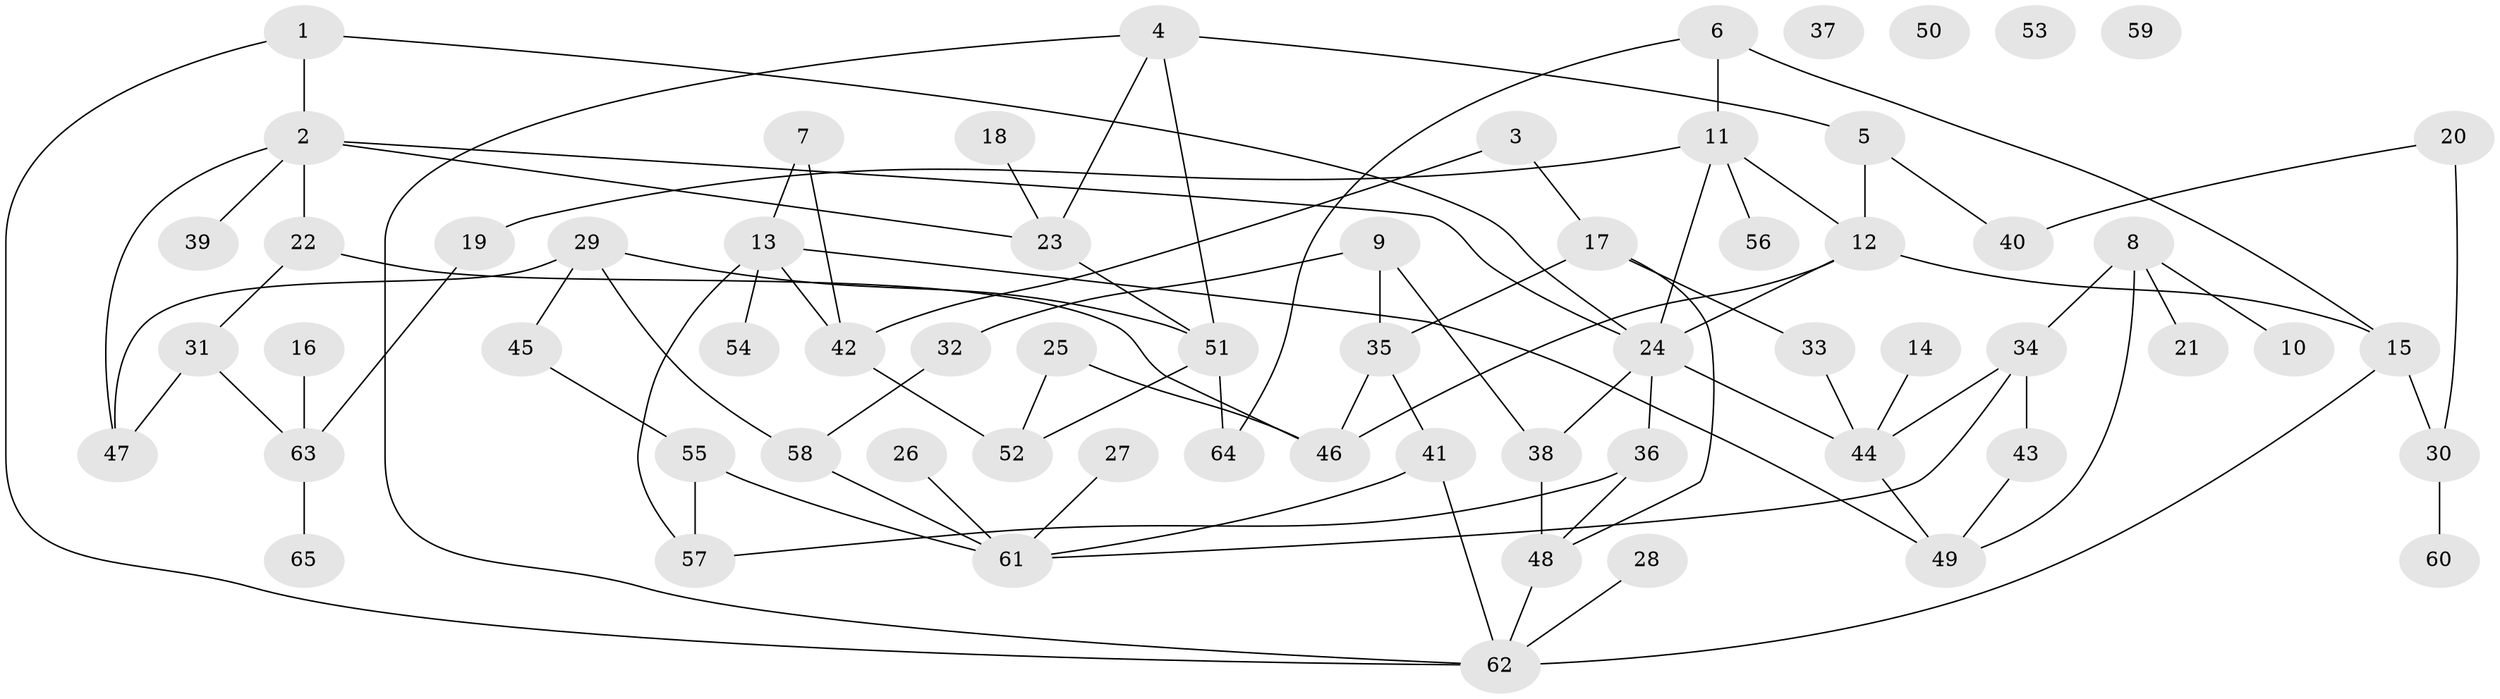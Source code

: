 // Generated by graph-tools (version 1.1) at 2025/00/03/09/25 03:00:44]
// undirected, 65 vertices, 91 edges
graph export_dot {
graph [start="1"]
  node [color=gray90,style=filled];
  1;
  2;
  3;
  4;
  5;
  6;
  7;
  8;
  9;
  10;
  11;
  12;
  13;
  14;
  15;
  16;
  17;
  18;
  19;
  20;
  21;
  22;
  23;
  24;
  25;
  26;
  27;
  28;
  29;
  30;
  31;
  32;
  33;
  34;
  35;
  36;
  37;
  38;
  39;
  40;
  41;
  42;
  43;
  44;
  45;
  46;
  47;
  48;
  49;
  50;
  51;
  52;
  53;
  54;
  55;
  56;
  57;
  58;
  59;
  60;
  61;
  62;
  63;
  64;
  65;
  1 -- 2;
  1 -- 24;
  1 -- 62;
  2 -- 22;
  2 -- 23;
  2 -- 24;
  2 -- 39;
  2 -- 47;
  3 -- 17;
  3 -- 42;
  4 -- 5;
  4 -- 23;
  4 -- 51;
  4 -- 62;
  5 -- 12;
  5 -- 40;
  6 -- 11;
  6 -- 15;
  6 -- 64;
  7 -- 13;
  7 -- 42;
  8 -- 10;
  8 -- 21;
  8 -- 34;
  8 -- 49;
  9 -- 32;
  9 -- 35;
  9 -- 38;
  11 -- 12;
  11 -- 19;
  11 -- 24;
  11 -- 56;
  12 -- 15;
  12 -- 24;
  12 -- 46;
  13 -- 42;
  13 -- 49;
  13 -- 54;
  13 -- 57;
  14 -- 44;
  15 -- 30;
  15 -- 62;
  16 -- 63;
  17 -- 33;
  17 -- 35;
  17 -- 48;
  18 -- 23;
  19 -- 63;
  20 -- 30;
  20 -- 40;
  22 -- 31;
  22 -- 46;
  23 -- 51;
  24 -- 36;
  24 -- 38;
  24 -- 44;
  25 -- 46;
  25 -- 52;
  26 -- 61;
  27 -- 61;
  28 -- 62;
  29 -- 45;
  29 -- 47;
  29 -- 51;
  29 -- 58;
  30 -- 60;
  31 -- 47;
  31 -- 63;
  32 -- 58;
  33 -- 44;
  34 -- 43;
  34 -- 44;
  34 -- 61;
  35 -- 41;
  35 -- 46;
  36 -- 48;
  36 -- 57;
  38 -- 48;
  41 -- 61;
  41 -- 62;
  42 -- 52;
  43 -- 49;
  44 -- 49;
  45 -- 55;
  48 -- 62;
  51 -- 52;
  51 -- 64;
  55 -- 57;
  55 -- 61;
  58 -- 61;
  63 -- 65;
}
